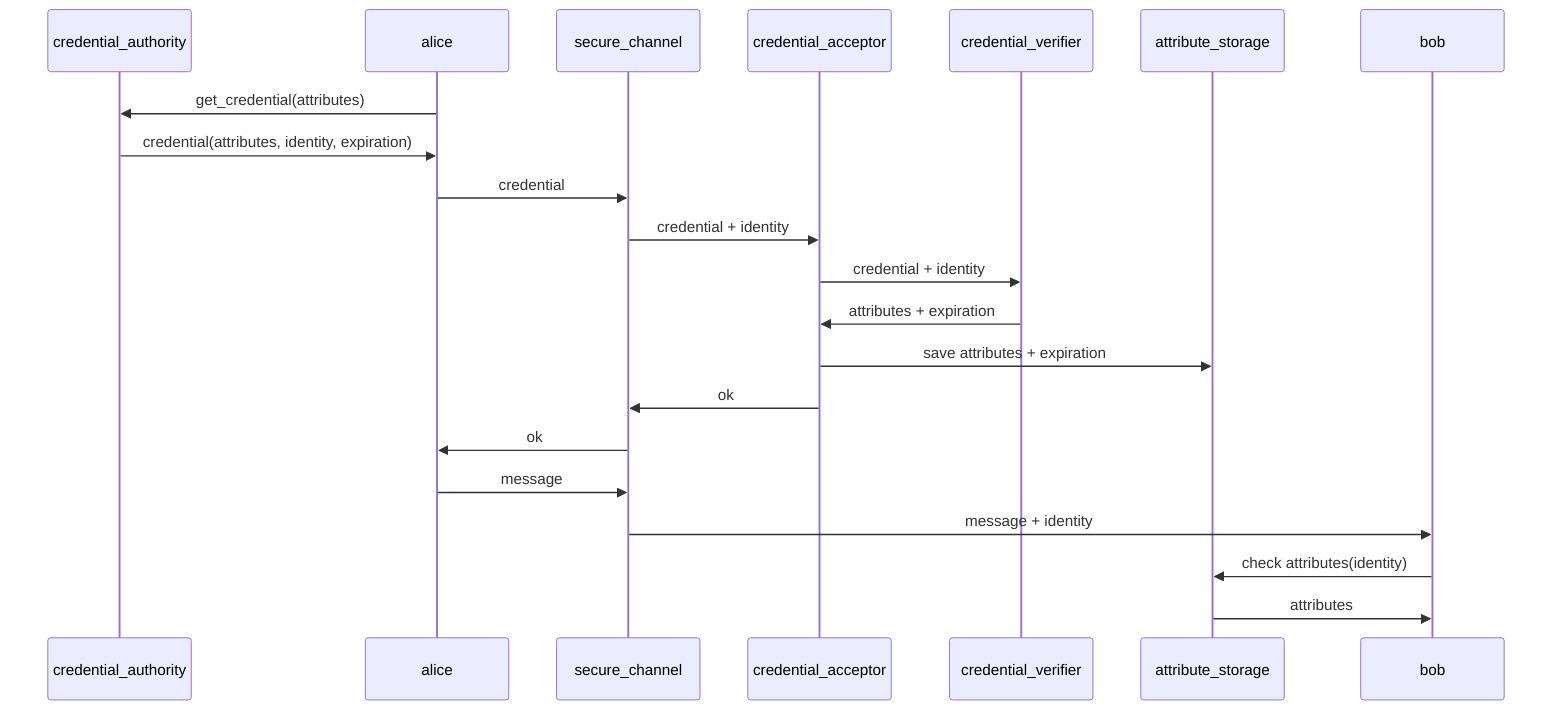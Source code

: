 sequenceDiagram
  participant credential_authority
  participant alice
  participant secure_channel
  participant credential_acceptor
  participant credential_verifier
  participant attribute_storage
  participant bob

  alice->>credential_authority: get_credential(attributes)
  credential_authority->>alice: credential(attributes, identity, expiration)

  alice->>secure_channel: credential
  secure_channel->>credential_acceptor: credential + identity

  credential_acceptor->>credential_verifier: credential + identity
  credential_verifier->>credential_acceptor: attributes + expiration

  credential_acceptor->>attribute_storage: save attributes + expiration
  credential_acceptor->>secure_channel: ok
  secure_channel->>alice: ok

  alice->>secure_channel: message
  secure_channel->>bob: message + identity
  bob->>attribute_storage: check attributes(identity)
  attribute_storage->>bob: attributes